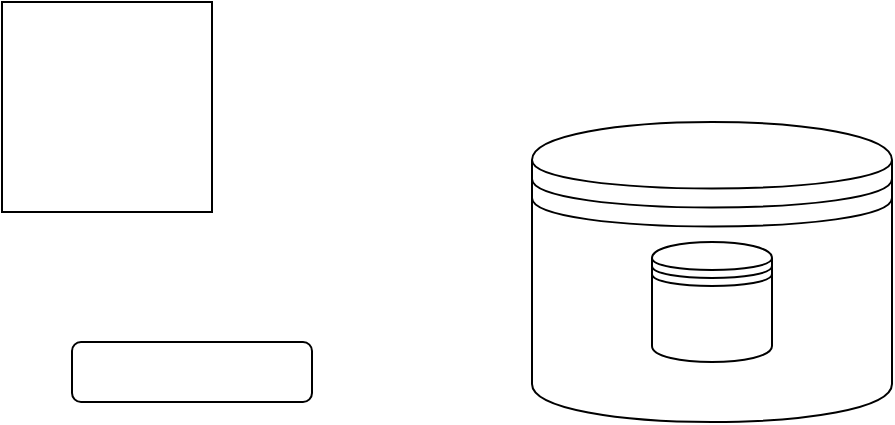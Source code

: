 <mxfile version="12.1.0" type="github" pages="1"><diagram id="axrhzjuzB9LjuSoKJCIi" name="Página-1"><mxGraphModel dx="1536" dy="843" grid="1" gridSize="10" guides="1" tooltips="1" connect="1" arrows="1" fold="1" page="1" pageScale="1" pageWidth="827" pageHeight="1169" math="0" shadow="0"><root><mxCell id="0"/><mxCell id="1" parent="0"/><mxCell id="0n7BmRITHhLzeNPOHkP2-4" value="" style="shape=datastore;whiteSpace=wrap;html=1;" vertex="1" parent="1"><mxGeometry x="360" y="170" width="180" height="150" as="geometry"/></mxCell><mxCell id="0n7BmRITHhLzeNPOHkP2-1" value="" style="whiteSpace=wrap;html=1;aspect=fixed;" vertex="1" parent="1"><mxGeometry x="95" y="110" width="105" height="105" as="geometry"/></mxCell><mxCell id="0n7BmRITHhLzeNPOHkP2-2" value="" style="rounded=1;whiteSpace=wrap;html=1;" vertex="1" parent="1"><mxGeometry x="130" y="280" width="120" height="30" as="geometry"/></mxCell><mxCell id="0n7BmRITHhLzeNPOHkP2-3" value="" style="shape=datastore;whiteSpace=wrap;html=1;" vertex="1" parent="1"><mxGeometry x="420" y="230" width="60" height="60" as="geometry"/></mxCell></root></mxGraphModel></diagram></mxfile>